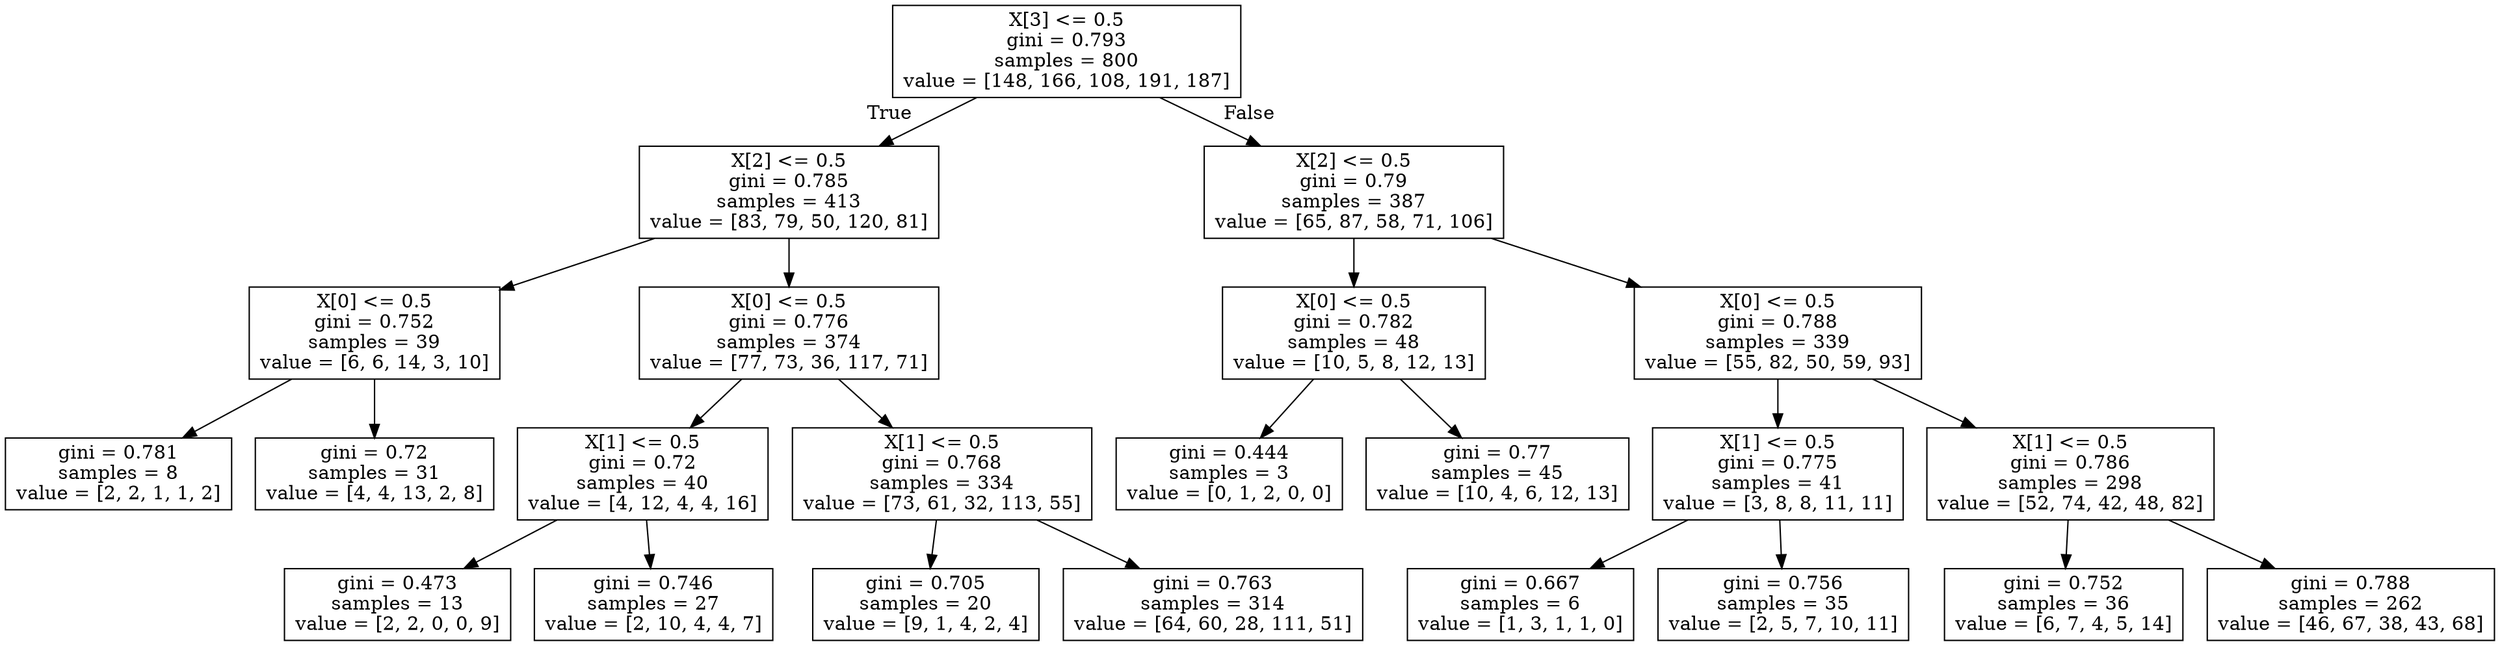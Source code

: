 digraph Tree {
node [shape=box] ;
0 [label="X[3] <= 0.5\ngini = 0.793\nsamples = 800\nvalue = [148, 166, 108, 191, 187]"] ;
1 [label="X[2] <= 0.5\ngini = 0.785\nsamples = 413\nvalue = [83, 79, 50, 120, 81]"] ;
0 -> 1 [labeldistance=2.5, labelangle=45, headlabel="True"] ;
2 [label="X[0] <= 0.5\ngini = 0.752\nsamples = 39\nvalue = [6, 6, 14, 3, 10]"] ;
1 -> 2 ;
3 [label="gini = 0.781\nsamples = 8\nvalue = [2, 2, 1, 1, 2]"] ;
2 -> 3 ;
4 [label="gini = 0.72\nsamples = 31\nvalue = [4, 4, 13, 2, 8]"] ;
2 -> 4 ;
5 [label="X[0] <= 0.5\ngini = 0.776\nsamples = 374\nvalue = [77, 73, 36, 117, 71]"] ;
1 -> 5 ;
6 [label="X[1] <= 0.5\ngini = 0.72\nsamples = 40\nvalue = [4, 12, 4, 4, 16]"] ;
5 -> 6 ;
7 [label="gini = 0.473\nsamples = 13\nvalue = [2, 2, 0, 0, 9]"] ;
6 -> 7 ;
8 [label="gini = 0.746\nsamples = 27\nvalue = [2, 10, 4, 4, 7]"] ;
6 -> 8 ;
9 [label="X[1] <= 0.5\ngini = 0.768\nsamples = 334\nvalue = [73, 61, 32, 113, 55]"] ;
5 -> 9 ;
10 [label="gini = 0.705\nsamples = 20\nvalue = [9, 1, 4, 2, 4]"] ;
9 -> 10 ;
11 [label="gini = 0.763\nsamples = 314\nvalue = [64, 60, 28, 111, 51]"] ;
9 -> 11 ;
12 [label="X[2] <= 0.5\ngini = 0.79\nsamples = 387\nvalue = [65, 87, 58, 71, 106]"] ;
0 -> 12 [labeldistance=2.5, labelangle=-45, headlabel="False"] ;
13 [label="X[0] <= 0.5\ngini = 0.782\nsamples = 48\nvalue = [10, 5, 8, 12, 13]"] ;
12 -> 13 ;
14 [label="gini = 0.444\nsamples = 3\nvalue = [0, 1, 2, 0, 0]"] ;
13 -> 14 ;
15 [label="gini = 0.77\nsamples = 45\nvalue = [10, 4, 6, 12, 13]"] ;
13 -> 15 ;
16 [label="X[0] <= 0.5\ngini = 0.788\nsamples = 339\nvalue = [55, 82, 50, 59, 93]"] ;
12 -> 16 ;
17 [label="X[1] <= 0.5\ngini = 0.775\nsamples = 41\nvalue = [3, 8, 8, 11, 11]"] ;
16 -> 17 ;
18 [label="gini = 0.667\nsamples = 6\nvalue = [1, 3, 1, 1, 0]"] ;
17 -> 18 ;
19 [label="gini = 0.756\nsamples = 35\nvalue = [2, 5, 7, 10, 11]"] ;
17 -> 19 ;
20 [label="X[1] <= 0.5\ngini = 0.786\nsamples = 298\nvalue = [52, 74, 42, 48, 82]"] ;
16 -> 20 ;
21 [label="gini = 0.752\nsamples = 36\nvalue = [6, 7, 4, 5, 14]"] ;
20 -> 21 ;
22 [label="gini = 0.788\nsamples = 262\nvalue = [46, 67, 38, 43, 68]"] ;
20 -> 22 ;
}